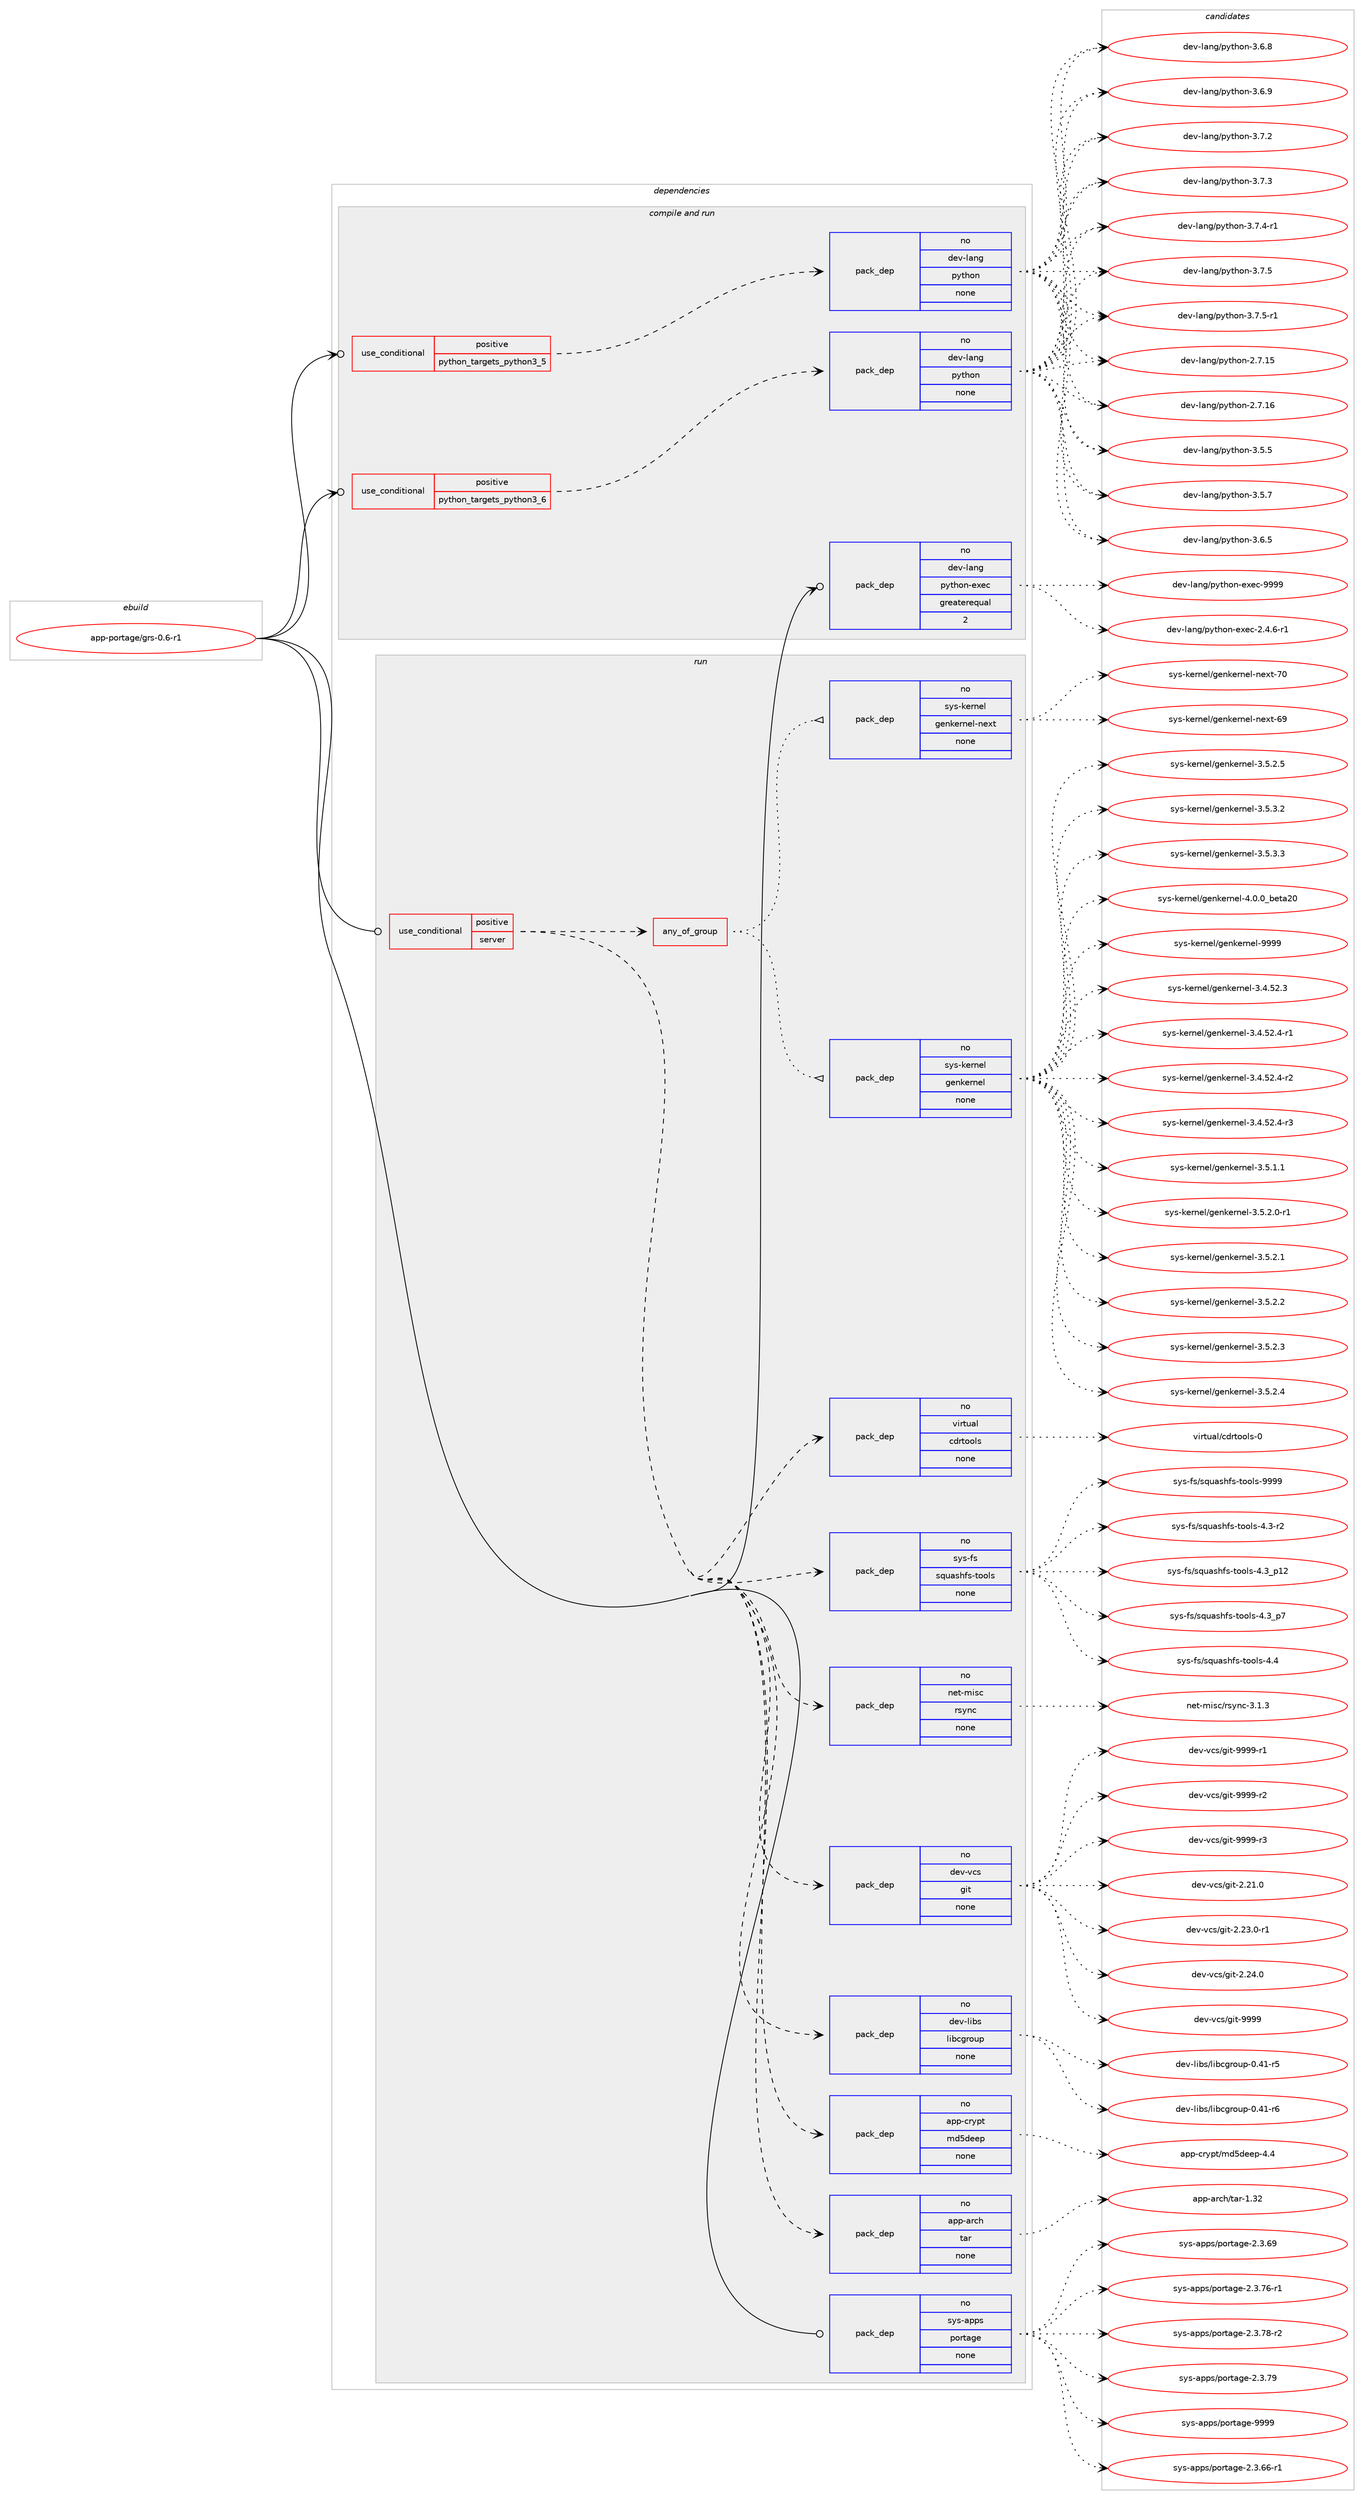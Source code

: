 digraph prolog {

# *************
# Graph options
# *************

newrank=true;
concentrate=true;
compound=true;
graph [rankdir=LR,fontname=Helvetica,fontsize=10,ranksep=1.5];#, ranksep=2.5, nodesep=0.2];
edge  [arrowhead=vee];
node  [fontname=Helvetica,fontsize=10];

# **********
# The ebuild
# **********

subgraph cluster_leftcol {
color=gray;
rank=same;
label=<<i>ebuild</i>>;
id [label="app-portage/grs-0.6-r1", color=red, width=4, href="../app-portage/grs-0.6-r1.svg"];
}

# ****************
# The dependencies
# ****************

subgraph cluster_midcol {
color=gray;
label=<<i>dependencies</i>>;
subgraph cluster_compile {
fillcolor="#eeeeee";
style=filled;
label=<<i>compile</i>>;
}
subgraph cluster_compileandrun {
fillcolor="#eeeeee";
style=filled;
label=<<i>compile and run</i>>;
subgraph cond120707 {
dependency505771 [label=<<TABLE BORDER="0" CELLBORDER="1" CELLSPACING="0" CELLPADDING="4"><TR><TD ROWSPAN="3" CELLPADDING="10">use_conditional</TD></TR><TR><TD>positive</TD></TR><TR><TD>python_targets_python3_5</TD></TR></TABLE>>, shape=none, color=red];
subgraph pack375931 {
dependency505772 [label=<<TABLE BORDER="0" CELLBORDER="1" CELLSPACING="0" CELLPADDING="4" WIDTH="220"><TR><TD ROWSPAN="6" CELLPADDING="30">pack_dep</TD></TR><TR><TD WIDTH="110">no</TD></TR><TR><TD>dev-lang</TD></TR><TR><TD>python</TD></TR><TR><TD>none</TD></TR><TR><TD></TD></TR></TABLE>>, shape=none, color=blue];
}
dependency505771:e -> dependency505772:w [weight=20,style="dashed",arrowhead="vee"];
}
id:e -> dependency505771:w [weight=20,style="solid",arrowhead="odotvee"];
subgraph cond120708 {
dependency505773 [label=<<TABLE BORDER="0" CELLBORDER="1" CELLSPACING="0" CELLPADDING="4"><TR><TD ROWSPAN="3" CELLPADDING="10">use_conditional</TD></TR><TR><TD>positive</TD></TR><TR><TD>python_targets_python3_6</TD></TR></TABLE>>, shape=none, color=red];
subgraph pack375932 {
dependency505774 [label=<<TABLE BORDER="0" CELLBORDER="1" CELLSPACING="0" CELLPADDING="4" WIDTH="220"><TR><TD ROWSPAN="6" CELLPADDING="30">pack_dep</TD></TR><TR><TD WIDTH="110">no</TD></TR><TR><TD>dev-lang</TD></TR><TR><TD>python</TD></TR><TR><TD>none</TD></TR><TR><TD></TD></TR></TABLE>>, shape=none, color=blue];
}
dependency505773:e -> dependency505774:w [weight=20,style="dashed",arrowhead="vee"];
}
id:e -> dependency505773:w [weight=20,style="solid",arrowhead="odotvee"];
subgraph pack375933 {
dependency505775 [label=<<TABLE BORDER="0" CELLBORDER="1" CELLSPACING="0" CELLPADDING="4" WIDTH="220"><TR><TD ROWSPAN="6" CELLPADDING="30">pack_dep</TD></TR><TR><TD WIDTH="110">no</TD></TR><TR><TD>dev-lang</TD></TR><TR><TD>python-exec</TD></TR><TR><TD>greaterequal</TD></TR><TR><TD>2</TD></TR></TABLE>>, shape=none, color=blue];
}
id:e -> dependency505775:w [weight=20,style="solid",arrowhead="odotvee"];
}
subgraph cluster_run {
fillcolor="#eeeeee";
style=filled;
label=<<i>run</i>>;
subgraph cond120709 {
dependency505776 [label=<<TABLE BORDER="0" CELLBORDER="1" CELLSPACING="0" CELLPADDING="4"><TR><TD ROWSPAN="3" CELLPADDING="10">use_conditional</TD></TR><TR><TD>positive</TD></TR><TR><TD>server</TD></TR></TABLE>>, shape=none, color=red];
subgraph pack375934 {
dependency505777 [label=<<TABLE BORDER="0" CELLBORDER="1" CELLSPACING="0" CELLPADDING="4" WIDTH="220"><TR><TD ROWSPAN="6" CELLPADDING="30">pack_dep</TD></TR><TR><TD WIDTH="110">no</TD></TR><TR><TD>app-arch</TD></TR><TR><TD>tar</TD></TR><TR><TD>none</TD></TR><TR><TD></TD></TR></TABLE>>, shape=none, color=blue];
}
dependency505776:e -> dependency505777:w [weight=20,style="dashed",arrowhead="vee"];
subgraph pack375935 {
dependency505778 [label=<<TABLE BORDER="0" CELLBORDER="1" CELLSPACING="0" CELLPADDING="4" WIDTH="220"><TR><TD ROWSPAN="6" CELLPADDING="30">pack_dep</TD></TR><TR><TD WIDTH="110">no</TD></TR><TR><TD>app-crypt</TD></TR><TR><TD>md5deep</TD></TR><TR><TD>none</TD></TR><TR><TD></TD></TR></TABLE>>, shape=none, color=blue];
}
dependency505776:e -> dependency505778:w [weight=20,style="dashed",arrowhead="vee"];
subgraph pack375936 {
dependency505779 [label=<<TABLE BORDER="0" CELLBORDER="1" CELLSPACING="0" CELLPADDING="4" WIDTH="220"><TR><TD ROWSPAN="6" CELLPADDING="30">pack_dep</TD></TR><TR><TD WIDTH="110">no</TD></TR><TR><TD>dev-libs</TD></TR><TR><TD>libcgroup</TD></TR><TR><TD>none</TD></TR><TR><TD></TD></TR></TABLE>>, shape=none, color=blue];
}
dependency505776:e -> dependency505779:w [weight=20,style="dashed",arrowhead="vee"];
subgraph pack375937 {
dependency505780 [label=<<TABLE BORDER="0" CELLBORDER="1" CELLSPACING="0" CELLPADDING="4" WIDTH="220"><TR><TD ROWSPAN="6" CELLPADDING="30">pack_dep</TD></TR><TR><TD WIDTH="110">no</TD></TR><TR><TD>dev-vcs</TD></TR><TR><TD>git</TD></TR><TR><TD>none</TD></TR><TR><TD></TD></TR></TABLE>>, shape=none, color=blue];
}
dependency505776:e -> dependency505780:w [weight=20,style="dashed",arrowhead="vee"];
subgraph pack375938 {
dependency505781 [label=<<TABLE BORDER="0" CELLBORDER="1" CELLSPACING="0" CELLPADDING="4" WIDTH="220"><TR><TD ROWSPAN="6" CELLPADDING="30">pack_dep</TD></TR><TR><TD WIDTH="110">no</TD></TR><TR><TD>net-misc</TD></TR><TR><TD>rsync</TD></TR><TR><TD>none</TD></TR><TR><TD></TD></TR></TABLE>>, shape=none, color=blue];
}
dependency505776:e -> dependency505781:w [weight=20,style="dashed",arrowhead="vee"];
subgraph pack375939 {
dependency505782 [label=<<TABLE BORDER="0" CELLBORDER="1" CELLSPACING="0" CELLPADDING="4" WIDTH="220"><TR><TD ROWSPAN="6" CELLPADDING="30">pack_dep</TD></TR><TR><TD WIDTH="110">no</TD></TR><TR><TD>sys-fs</TD></TR><TR><TD>squashfs-tools</TD></TR><TR><TD>none</TD></TR><TR><TD></TD></TR></TABLE>>, shape=none, color=blue];
}
dependency505776:e -> dependency505782:w [weight=20,style="dashed",arrowhead="vee"];
subgraph pack375940 {
dependency505783 [label=<<TABLE BORDER="0" CELLBORDER="1" CELLSPACING="0" CELLPADDING="4" WIDTH="220"><TR><TD ROWSPAN="6" CELLPADDING="30">pack_dep</TD></TR><TR><TD WIDTH="110">no</TD></TR><TR><TD>virtual</TD></TR><TR><TD>cdrtools</TD></TR><TR><TD>none</TD></TR><TR><TD></TD></TR></TABLE>>, shape=none, color=blue];
}
dependency505776:e -> dependency505783:w [weight=20,style="dashed",arrowhead="vee"];
subgraph any8817 {
dependency505784 [label=<<TABLE BORDER="0" CELLBORDER="1" CELLSPACING="0" CELLPADDING="4"><TR><TD CELLPADDING="10">any_of_group</TD></TR></TABLE>>, shape=none, color=red];subgraph pack375941 {
dependency505785 [label=<<TABLE BORDER="0" CELLBORDER="1" CELLSPACING="0" CELLPADDING="4" WIDTH="220"><TR><TD ROWSPAN="6" CELLPADDING="30">pack_dep</TD></TR><TR><TD WIDTH="110">no</TD></TR><TR><TD>sys-kernel</TD></TR><TR><TD>genkernel</TD></TR><TR><TD>none</TD></TR><TR><TD></TD></TR></TABLE>>, shape=none, color=blue];
}
dependency505784:e -> dependency505785:w [weight=20,style="dotted",arrowhead="oinv"];
subgraph pack375942 {
dependency505786 [label=<<TABLE BORDER="0" CELLBORDER="1" CELLSPACING="0" CELLPADDING="4" WIDTH="220"><TR><TD ROWSPAN="6" CELLPADDING="30">pack_dep</TD></TR><TR><TD WIDTH="110">no</TD></TR><TR><TD>sys-kernel</TD></TR><TR><TD>genkernel-next</TD></TR><TR><TD>none</TD></TR><TR><TD></TD></TR></TABLE>>, shape=none, color=blue];
}
dependency505784:e -> dependency505786:w [weight=20,style="dotted",arrowhead="oinv"];
}
dependency505776:e -> dependency505784:w [weight=20,style="dashed",arrowhead="vee"];
}
id:e -> dependency505776:w [weight=20,style="solid",arrowhead="odot"];
subgraph pack375943 {
dependency505787 [label=<<TABLE BORDER="0" CELLBORDER="1" CELLSPACING="0" CELLPADDING="4" WIDTH="220"><TR><TD ROWSPAN="6" CELLPADDING="30">pack_dep</TD></TR><TR><TD WIDTH="110">no</TD></TR><TR><TD>sys-apps</TD></TR><TR><TD>portage</TD></TR><TR><TD>none</TD></TR><TR><TD></TD></TR></TABLE>>, shape=none, color=blue];
}
id:e -> dependency505787:w [weight=20,style="solid",arrowhead="odot"];
}
}

# **************
# The candidates
# **************

subgraph cluster_choices {
rank=same;
color=gray;
label=<<i>candidates</i>>;

subgraph choice375931 {
color=black;
nodesep=1;
choice10010111845108971101034711212111610411111045504655464953 [label="dev-lang/python-2.7.15", color=red, width=4,href="../dev-lang/python-2.7.15.svg"];
choice10010111845108971101034711212111610411111045504655464954 [label="dev-lang/python-2.7.16", color=red, width=4,href="../dev-lang/python-2.7.16.svg"];
choice100101118451089711010347112121116104111110455146534653 [label="dev-lang/python-3.5.5", color=red, width=4,href="../dev-lang/python-3.5.5.svg"];
choice100101118451089711010347112121116104111110455146534655 [label="dev-lang/python-3.5.7", color=red, width=4,href="../dev-lang/python-3.5.7.svg"];
choice100101118451089711010347112121116104111110455146544653 [label="dev-lang/python-3.6.5", color=red, width=4,href="../dev-lang/python-3.6.5.svg"];
choice100101118451089711010347112121116104111110455146544656 [label="dev-lang/python-3.6.8", color=red, width=4,href="../dev-lang/python-3.6.8.svg"];
choice100101118451089711010347112121116104111110455146544657 [label="dev-lang/python-3.6.9", color=red, width=4,href="../dev-lang/python-3.6.9.svg"];
choice100101118451089711010347112121116104111110455146554650 [label="dev-lang/python-3.7.2", color=red, width=4,href="../dev-lang/python-3.7.2.svg"];
choice100101118451089711010347112121116104111110455146554651 [label="dev-lang/python-3.7.3", color=red, width=4,href="../dev-lang/python-3.7.3.svg"];
choice1001011184510897110103471121211161041111104551465546524511449 [label="dev-lang/python-3.7.4-r1", color=red, width=4,href="../dev-lang/python-3.7.4-r1.svg"];
choice100101118451089711010347112121116104111110455146554653 [label="dev-lang/python-3.7.5", color=red, width=4,href="../dev-lang/python-3.7.5.svg"];
choice1001011184510897110103471121211161041111104551465546534511449 [label="dev-lang/python-3.7.5-r1", color=red, width=4,href="../dev-lang/python-3.7.5-r1.svg"];
dependency505772:e -> choice10010111845108971101034711212111610411111045504655464953:w [style=dotted,weight="100"];
dependency505772:e -> choice10010111845108971101034711212111610411111045504655464954:w [style=dotted,weight="100"];
dependency505772:e -> choice100101118451089711010347112121116104111110455146534653:w [style=dotted,weight="100"];
dependency505772:e -> choice100101118451089711010347112121116104111110455146534655:w [style=dotted,weight="100"];
dependency505772:e -> choice100101118451089711010347112121116104111110455146544653:w [style=dotted,weight="100"];
dependency505772:e -> choice100101118451089711010347112121116104111110455146544656:w [style=dotted,weight="100"];
dependency505772:e -> choice100101118451089711010347112121116104111110455146544657:w [style=dotted,weight="100"];
dependency505772:e -> choice100101118451089711010347112121116104111110455146554650:w [style=dotted,weight="100"];
dependency505772:e -> choice100101118451089711010347112121116104111110455146554651:w [style=dotted,weight="100"];
dependency505772:e -> choice1001011184510897110103471121211161041111104551465546524511449:w [style=dotted,weight="100"];
dependency505772:e -> choice100101118451089711010347112121116104111110455146554653:w [style=dotted,weight="100"];
dependency505772:e -> choice1001011184510897110103471121211161041111104551465546534511449:w [style=dotted,weight="100"];
}
subgraph choice375932 {
color=black;
nodesep=1;
choice10010111845108971101034711212111610411111045504655464953 [label="dev-lang/python-2.7.15", color=red, width=4,href="../dev-lang/python-2.7.15.svg"];
choice10010111845108971101034711212111610411111045504655464954 [label="dev-lang/python-2.7.16", color=red, width=4,href="../dev-lang/python-2.7.16.svg"];
choice100101118451089711010347112121116104111110455146534653 [label="dev-lang/python-3.5.5", color=red, width=4,href="../dev-lang/python-3.5.5.svg"];
choice100101118451089711010347112121116104111110455146534655 [label="dev-lang/python-3.5.7", color=red, width=4,href="../dev-lang/python-3.5.7.svg"];
choice100101118451089711010347112121116104111110455146544653 [label="dev-lang/python-3.6.5", color=red, width=4,href="../dev-lang/python-3.6.5.svg"];
choice100101118451089711010347112121116104111110455146544656 [label="dev-lang/python-3.6.8", color=red, width=4,href="../dev-lang/python-3.6.8.svg"];
choice100101118451089711010347112121116104111110455146544657 [label="dev-lang/python-3.6.9", color=red, width=4,href="../dev-lang/python-3.6.9.svg"];
choice100101118451089711010347112121116104111110455146554650 [label="dev-lang/python-3.7.2", color=red, width=4,href="../dev-lang/python-3.7.2.svg"];
choice100101118451089711010347112121116104111110455146554651 [label="dev-lang/python-3.7.3", color=red, width=4,href="../dev-lang/python-3.7.3.svg"];
choice1001011184510897110103471121211161041111104551465546524511449 [label="dev-lang/python-3.7.4-r1", color=red, width=4,href="../dev-lang/python-3.7.4-r1.svg"];
choice100101118451089711010347112121116104111110455146554653 [label="dev-lang/python-3.7.5", color=red, width=4,href="../dev-lang/python-3.7.5.svg"];
choice1001011184510897110103471121211161041111104551465546534511449 [label="dev-lang/python-3.7.5-r1", color=red, width=4,href="../dev-lang/python-3.7.5-r1.svg"];
dependency505774:e -> choice10010111845108971101034711212111610411111045504655464953:w [style=dotted,weight="100"];
dependency505774:e -> choice10010111845108971101034711212111610411111045504655464954:w [style=dotted,weight="100"];
dependency505774:e -> choice100101118451089711010347112121116104111110455146534653:w [style=dotted,weight="100"];
dependency505774:e -> choice100101118451089711010347112121116104111110455146534655:w [style=dotted,weight="100"];
dependency505774:e -> choice100101118451089711010347112121116104111110455146544653:w [style=dotted,weight="100"];
dependency505774:e -> choice100101118451089711010347112121116104111110455146544656:w [style=dotted,weight="100"];
dependency505774:e -> choice100101118451089711010347112121116104111110455146544657:w [style=dotted,weight="100"];
dependency505774:e -> choice100101118451089711010347112121116104111110455146554650:w [style=dotted,weight="100"];
dependency505774:e -> choice100101118451089711010347112121116104111110455146554651:w [style=dotted,weight="100"];
dependency505774:e -> choice1001011184510897110103471121211161041111104551465546524511449:w [style=dotted,weight="100"];
dependency505774:e -> choice100101118451089711010347112121116104111110455146554653:w [style=dotted,weight="100"];
dependency505774:e -> choice1001011184510897110103471121211161041111104551465546534511449:w [style=dotted,weight="100"];
}
subgraph choice375933 {
color=black;
nodesep=1;
choice10010111845108971101034711212111610411111045101120101994550465246544511449 [label="dev-lang/python-exec-2.4.6-r1", color=red, width=4,href="../dev-lang/python-exec-2.4.6-r1.svg"];
choice10010111845108971101034711212111610411111045101120101994557575757 [label="dev-lang/python-exec-9999", color=red, width=4,href="../dev-lang/python-exec-9999.svg"];
dependency505775:e -> choice10010111845108971101034711212111610411111045101120101994550465246544511449:w [style=dotted,weight="100"];
dependency505775:e -> choice10010111845108971101034711212111610411111045101120101994557575757:w [style=dotted,weight="100"];
}
subgraph choice375934 {
color=black;
nodesep=1;
choice9711211245971149910447116971144549465150 [label="app-arch/tar-1.32", color=red, width=4,href="../app-arch/tar-1.32.svg"];
dependency505777:e -> choice9711211245971149910447116971144549465150:w [style=dotted,weight="100"];
}
subgraph choice375935 {
color=black;
nodesep=1;
choice971121124599114121112116471091005310010110111245524652 [label="app-crypt/md5deep-4.4", color=red, width=4,href="../app-crypt/md5deep-4.4.svg"];
dependency505778:e -> choice971121124599114121112116471091005310010110111245524652:w [style=dotted,weight="100"];
}
subgraph choice375936 {
color=black;
nodesep=1;
choice100101118451081059811547108105989910311411111711245484652494511453 [label="dev-libs/libcgroup-0.41-r5", color=red, width=4,href="../dev-libs/libcgroup-0.41-r5.svg"];
choice100101118451081059811547108105989910311411111711245484652494511454 [label="dev-libs/libcgroup-0.41-r6", color=red, width=4,href="../dev-libs/libcgroup-0.41-r6.svg"];
dependency505779:e -> choice100101118451081059811547108105989910311411111711245484652494511453:w [style=dotted,weight="100"];
dependency505779:e -> choice100101118451081059811547108105989910311411111711245484652494511454:w [style=dotted,weight="100"];
}
subgraph choice375937 {
color=black;
nodesep=1;
choice10010111845118991154710310511645504650494648 [label="dev-vcs/git-2.21.0", color=red, width=4,href="../dev-vcs/git-2.21.0.svg"];
choice100101118451189911547103105116455046505146484511449 [label="dev-vcs/git-2.23.0-r1", color=red, width=4,href="../dev-vcs/git-2.23.0-r1.svg"];
choice10010111845118991154710310511645504650524648 [label="dev-vcs/git-2.24.0", color=red, width=4,href="../dev-vcs/git-2.24.0.svg"];
choice1001011184511899115471031051164557575757 [label="dev-vcs/git-9999", color=red, width=4,href="../dev-vcs/git-9999.svg"];
choice10010111845118991154710310511645575757574511449 [label="dev-vcs/git-9999-r1", color=red, width=4,href="../dev-vcs/git-9999-r1.svg"];
choice10010111845118991154710310511645575757574511450 [label="dev-vcs/git-9999-r2", color=red, width=4,href="../dev-vcs/git-9999-r2.svg"];
choice10010111845118991154710310511645575757574511451 [label="dev-vcs/git-9999-r3", color=red, width=4,href="../dev-vcs/git-9999-r3.svg"];
dependency505780:e -> choice10010111845118991154710310511645504650494648:w [style=dotted,weight="100"];
dependency505780:e -> choice100101118451189911547103105116455046505146484511449:w [style=dotted,weight="100"];
dependency505780:e -> choice10010111845118991154710310511645504650524648:w [style=dotted,weight="100"];
dependency505780:e -> choice1001011184511899115471031051164557575757:w [style=dotted,weight="100"];
dependency505780:e -> choice10010111845118991154710310511645575757574511449:w [style=dotted,weight="100"];
dependency505780:e -> choice10010111845118991154710310511645575757574511450:w [style=dotted,weight="100"];
dependency505780:e -> choice10010111845118991154710310511645575757574511451:w [style=dotted,weight="100"];
}
subgraph choice375938 {
color=black;
nodesep=1;
choice11010111645109105115994711411512111099455146494651 [label="net-misc/rsync-3.1.3", color=red, width=4,href="../net-misc/rsync-3.1.3.svg"];
dependency505781:e -> choice11010111645109105115994711411512111099455146494651:w [style=dotted,weight="100"];
}
subgraph choice375939 {
color=black;
nodesep=1;
choice11512111545102115471151131179711510410211545116111111108115455246514511450 [label="sys-fs/squashfs-tools-4.3-r2", color=red, width=4,href="../sys-fs/squashfs-tools-4.3-r2.svg"];
choice1151211154510211547115113117971151041021154511611111110811545524651951124950 [label="sys-fs/squashfs-tools-4.3_p12", color=red, width=4,href="../sys-fs/squashfs-tools-4.3_p12.svg"];
choice11512111545102115471151131179711510410211545116111111108115455246519511255 [label="sys-fs/squashfs-tools-4.3_p7", color=red, width=4,href="../sys-fs/squashfs-tools-4.3_p7.svg"];
choice1151211154510211547115113117971151041021154511611111110811545524652 [label="sys-fs/squashfs-tools-4.4", color=red, width=4,href="../sys-fs/squashfs-tools-4.4.svg"];
choice115121115451021154711511311797115104102115451161111111081154557575757 [label="sys-fs/squashfs-tools-9999", color=red, width=4,href="../sys-fs/squashfs-tools-9999.svg"];
dependency505782:e -> choice11512111545102115471151131179711510410211545116111111108115455246514511450:w [style=dotted,weight="100"];
dependency505782:e -> choice1151211154510211547115113117971151041021154511611111110811545524651951124950:w [style=dotted,weight="100"];
dependency505782:e -> choice11512111545102115471151131179711510410211545116111111108115455246519511255:w [style=dotted,weight="100"];
dependency505782:e -> choice1151211154510211547115113117971151041021154511611111110811545524652:w [style=dotted,weight="100"];
dependency505782:e -> choice115121115451021154711511311797115104102115451161111111081154557575757:w [style=dotted,weight="100"];
}
subgraph choice375940 {
color=black;
nodesep=1;
choice1181051141161179710847991001141161111111081154548 [label="virtual/cdrtools-0", color=red, width=4,href="../virtual/cdrtools-0.svg"];
dependency505783:e -> choice1181051141161179710847991001141161111111081154548:w [style=dotted,weight="100"];
}
subgraph choice375941 {
color=black;
nodesep=1;
choice1151211154510710111411010110847103101110107101114110101108455146524653504651 [label="sys-kernel/genkernel-3.4.52.3", color=red, width=4,href="../sys-kernel/genkernel-3.4.52.3.svg"];
choice11512111545107101114110101108471031011101071011141101011084551465246535046524511449 [label="sys-kernel/genkernel-3.4.52.4-r1", color=red, width=4,href="../sys-kernel/genkernel-3.4.52.4-r1.svg"];
choice11512111545107101114110101108471031011101071011141101011084551465246535046524511450 [label="sys-kernel/genkernel-3.4.52.4-r2", color=red, width=4,href="../sys-kernel/genkernel-3.4.52.4-r2.svg"];
choice11512111545107101114110101108471031011101071011141101011084551465246535046524511451 [label="sys-kernel/genkernel-3.4.52.4-r3", color=red, width=4,href="../sys-kernel/genkernel-3.4.52.4-r3.svg"];
choice11512111545107101114110101108471031011101071011141101011084551465346494649 [label="sys-kernel/genkernel-3.5.1.1", color=red, width=4,href="../sys-kernel/genkernel-3.5.1.1.svg"];
choice115121115451071011141101011084710310111010710111411010110845514653465046484511449 [label="sys-kernel/genkernel-3.5.2.0-r1", color=red, width=4,href="../sys-kernel/genkernel-3.5.2.0-r1.svg"];
choice11512111545107101114110101108471031011101071011141101011084551465346504649 [label="sys-kernel/genkernel-3.5.2.1", color=red, width=4,href="../sys-kernel/genkernel-3.5.2.1.svg"];
choice11512111545107101114110101108471031011101071011141101011084551465346504650 [label="sys-kernel/genkernel-3.5.2.2", color=red, width=4,href="../sys-kernel/genkernel-3.5.2.2.svg"];
choice11512111545107101114110101108471031011101071011141101011084551465346504651 [label="sys-kernel/genkernel-3.5.2.3", color=red, width=4,href="../sys-kernel/genkernel-3.5.2.3.svg"];
choice11512111545107101114110101108471031011101071011141101011084551465346504652 [label="sys-kernel/genkernel-3.5.2.4", color=red, width=4,href="../sys-kernel/genkernel-3.5.2.4.svg"];
choice11512111545107101114110101108471031011101071011141101011084551465346504653 [label="sys-kernel/genkernel-3.5.2.5", color=red, width=4,href="../sys-kernel/genkernel-3.5.2.5.svg"];
choice11512111545107101114110101108471031011101071011141101011084551465346514650 [label="sys-kernel/genkernel-3.5.3.2", color=red, width=4,href="../sys-kernel/genkernel-3.5.3.2.svg"];
choice11512111545107101114110101108471031011101071011141101011084551465346514651 [label="sys-kernel/genkernel-3.5.3.3", color=red, width=4,href="../sys-kernel/genkernel-3.5.3.3.svg"];
choice11512111545107101114110101108471031011101071011141101011084552464846489598101116975048 [label="sys-kernel/genkernel-4.0.0_beta20", color=red, width=4,href="../sys-kernel/genkernel-4.0.0_beta20.svg"];
choice11512111545107101114110101108471031011101071011141101011084557575757 [label="sys-kernel/genkernel-9999", color=red, width=4,href="../sys-kernel/genkernel-9999.svg"];
dependency505785:e -> choice1151211154510710111411010110847103101110107101114110101108455146524653504651:w [style=dotted,weight="100"];
dependency505785:e -> choice11512111545107101114110101108471031011101071011141101011084551465246535046524511449:w [style=dotted,weight="100"];
dependency505785:e -> choice11512111545107101114110101108471031011101071011141101011084551465246535046524511450:w [style=dotted,weight="100"];
dependency505785:e -> choice11512111545107101114110101108471031011101071011141101011084551465246535046524511451:w [style=dotted,weight="100"];
dependency505785:e -> choice11512111545107101114110101108471031011101071011141101011084551465346494649:w [style=dotted,weight="100"];
dependency505785:e -> choice115121115451071011141101011084710310111010710111411010110845514653465046484511449:w [style=dotted,weight="100"];
dependency505785:e -> choice11512111545107101114110101108471031011101071011141101011084551465346504649:w [style=dotted,weight="100"];
dependency505785:e -> choice11512111545107101114110101108471031011101071011141101011084551465346504650:w [style=dotted,weight="100"];
dependency505785:e -> choice11512111545107101114110101108471031011101071011141101011084551465346504651:w [style=dotted,weight="100"];
dependency505785:e -> choice11512111545107101114110101108471031011101071011141101011084551465346504652:w [style=dotted,weight="100"];
dependency505785:e -> choice11512111545107101114110101108471031011101071011141101011084551465346504653:w [style=dotted,weight="100"];
dependency505785:e -> choice11512111545107101114110101108471031011101071011141101011084551465346514650:w [style=dotted,weight="100"];
dependency505785:e -> choice11512111545107101114110101108471031011101071011141101011084551465346514651:w [style=dotted,weight="100"];
dependency505785:e -> choice11512111545107101114110101108471031011101071011141101011084552464846489598101116975048:w [style=dotted,weight="100"];
dependency505785:e -> choice11512111545107101114110101108471031011101071011141101011084557575757:w [style=dotted,weight="100"];
}
subgraph choice375942 {
color=black;
nodesep=1;
choice115121115451071011141101011084710310111010710111411010110845110101120116455457 [label="sys-kernel/genkernel-next-69", color=red, width=4,href="../sys-kernel/genkernel-next-69.svg"];
choice115121115451071011141101011084710310111010710111411010110845110101120116455548 [label="sys-kernel/genkernel-next-70", color=red, width=4,href="../sys-kernel/genkernel-next-70.svg"];
dependency505786:e -> choice115121115451071011141101011084710310111010710111411010110845110101120116455457:w [style=dotted,weight="100"];
dependency505786:e -> choice115121115451071011141101011084710310111010710111411010110845110101120116455548:w [style=dotted,weight="100"];
}
subgraph choice375943 {
color=black;
nodesep=1;
choice11512111545971121121154711211111411697103101455046514654544511449 [label="sys-apps/portage-2.3.66-r1", color=red, width=4,href="../sys-apps/portage-2.3.66-r1.svg"];
choice1151211154597112112115471121111141169710310145504651465457 [label="sys-apps/portage-2.3.69", color=red, width=4,href="../sys-apps/portage-2.3.69.svg"];
choice11512111545971121121154711211111411697103101455046514655544511449 [label="sys-apps/portage-2.3.76-r1", color=red, width=4,href="../sys-apps/portage-2.3.76-r1.svg"];
choice11512111545971121121154711211111411697103101455046514655564511450 [label="sys-apps/portage-2.3.78-r2", color=red, width=4,href="../sys-apps/portage-2.3.78-r2.svg"];
choice1151211154597112112115471121111141169710310145504651465557 [label="sys-apps/portage-2.3.79", color=red, width=4,href="../sys-apps/portage-2.3.79.svg"];
choice115121115459711211211547112111114116971031014557575757 [label="sys-apps/portage-9999", color=red, width=4,href="../sys-apps/portage-9999.svg"];
dependency505787:e -> choice11512111545971121121154711211111411697103101455046514654544511449:w [style=dotted,weight="100"];
dependency505787:e -> choice1151211154597112112115471121111141169710310145504651465457:w [style=dotted,weight="100"];
dependency505787:e -> choice11512111545971121121154711211111411697103101455046514655544511449:w [style=dotted,weight="100"];
dependency505787:e -> choice11512111545971121121154711211111411697103101455046514655564511450:w [style=dotted,weight="100"];
dependency505787:e -> choice1151211154597112112115471121111141169710310145504651465557:w [style=dotted,weight="100"];
dependency505787:e -> choice115121115459711211211547112111114116971031014557575757:w [style=dotted,weight="100"];
}
}

}
